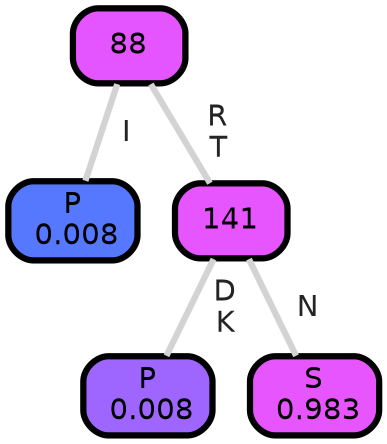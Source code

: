 graph Tree {
node [shape=box, style="filled, rounded",color="black",penwidth="3",fontcolor="black",                 fontname=helvetica] ;
graph [ranksep="0 equally", splines=straight,                 bgcolor=transparent, dpi=200] ;
edge [fontname=helvetica, fontweight=bold,fontcolor=grey14,color=lightgray] ;
0 [label="P
 0.008", fillcolor="#5578ff"] ;
1 [label="88", fillcolor="#e555ff"] ;
2 [label="P
 0.008", fillcolor="#9e66ff"] ;
3 [label="141", fillcolor="#e655ff"] ;
4 [label="S
 0.983", fillcolor="#e755ff"] ;
1 -- 0 [label=" I",penwidth=3] ;
1 -- 3 [label=" R\n T",penwidth=3] ;
3 -- 2 [label=" D\n K",penwidth=3] ;
3 -- 4 [label=" N",penwidth=3] ;
{rank = same;}}
